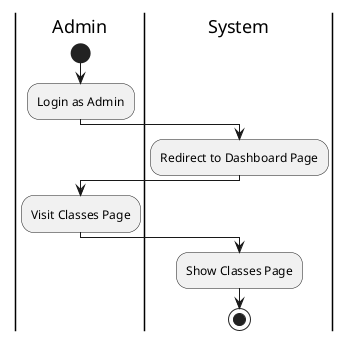 @startuml Manage Class
|Admin|
start
:Login as Admin;
|System|
:Redirect to Dashboard Page;
|Admin|
:Visit Classes Page;
|System|
:Show Classes Page;
stop
@enduml
